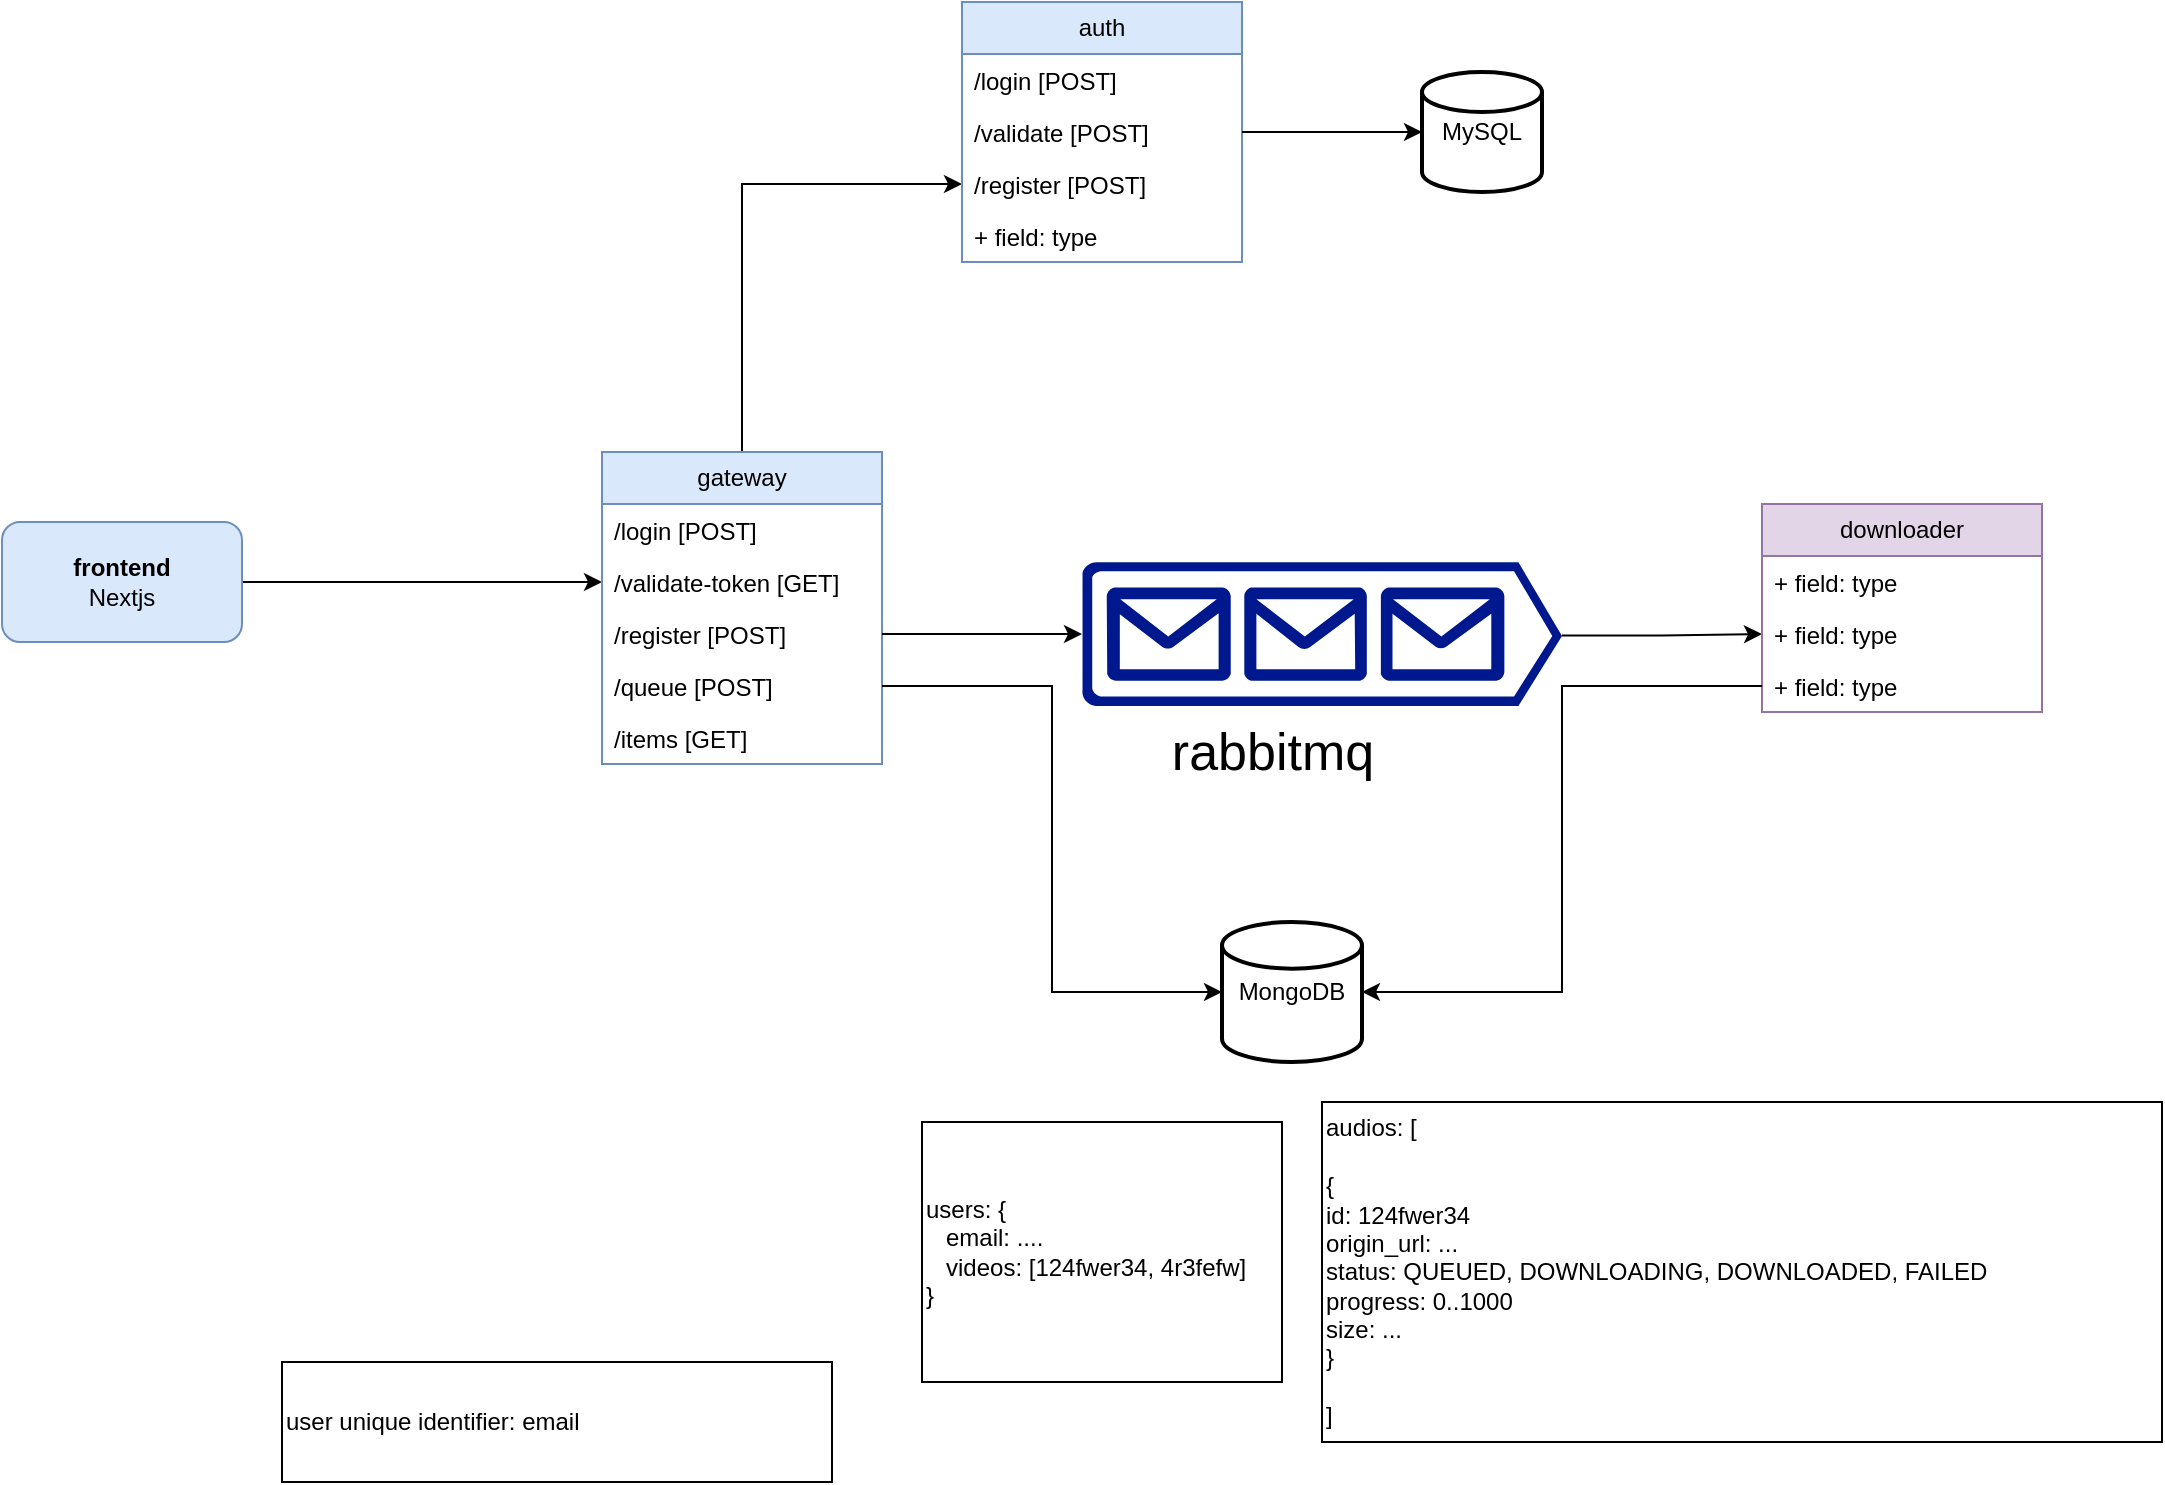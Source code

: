 <mxfile version="21.1.2" type="device">
  <diagram name="Page-1" id="iO0Yo7KRIeubO_wH9Yut">
    <mxGraphModel dx="1182" dy="688" grid="1" gridSize="10" guides="1" tooltips="1" connect="1" arrows="1" fold="1" page="1" pageScale="1" pageWidth="850" pageHeight="1100" math="0" shadow="0">
      <root>
        <mxCell id="0" />
        <mxCell id="1" parent="0" />
        <mxCell id="j_rDPpbYkYHrIjTHlHjP-4" style="edgeStyle=orthogonalEdgeStyle;rounded=0;orthogonalLoop=1;jettySize=auto;html=1;exitX=1;exitY=0.5;exitDx=0;exitDy=0;entryX=0;entryY=0.5;entryDx=0;entryDy=0;" parent="1" source="j_rDPpbYkYHrIjTHlHjP-1" target="qEgH979iWxqcsZPiDeU4-3" edge="1">
          <mxGeometry relative="1" as="geometry">
            <mxPoint x="310" y="400" as="targetPoint" />
          </mxGeometry>
        </mxCell>
        <mxCell id="j_rDPpbYkYHrIjTHlHjP-1" value="&lt;b&gt;frontend&lt;/b&gt;&lt;br&gt;Nextjs" style="rounded=1;whiteSpace=wrap;html=1;fillColor=#dae8fc;strokeColor=#6c8ebf;" parent="1" vertex="1">
          <mxGeometry x="50" y="370" width="120" height="60" as="geometry" />
        </mxCell>
        <mxCell id="qEgH979iWxqcsZPiDeU4-11" style="edgeStyle=orthogonalEdgeStyle;rounded=0;orthogonalLoop=1;jettySize=auto;html=1;exitX=0.5;exitY=0;exitDx=0;exitDy=0;entryX=0;entryY=0.5;entryDx=0;entryDy=0;" parent="1" source="qEgH979iWxqcsZPiDeU4-1" target="qEgH979iWxqcsZPiDeU4-9" edge="1">
          <mxGeometry relative="1" as="geometry">
            <mxPoint x="419.667" y="250" as="targetPoint" />
          </mxGeometry>
        </mxCell>
        <mxCell id="qEgH979iWxqcsZPiDeU4-1" value="gateway" style="swimlane;fontStyle=0;childLayout=stackLayout;horizontal=1;startSize=26;fillColor=#dae8fc;horizontalStack=0;resizeParent=1;resizeParentMax=0;resizeLast=0;collapsible=1;marginBottom=0;whiteSpace=wrap;html=1;strokeColor=#6c8ebf;" parent="1" vertex="1">
          <mxGeometry x="350" y="335" width="140" height="156" as="geometry" />
        </mxCell>
        <mxCell id="qEgH979iWxqcsZPiDeU4-2" value="/login [POST]" style="text;strokeColor=none;fillColor=none;align=left;verticalAlign=top;spacingLeft=4;spacingRight=4;overflow=hidden;rotatable=0;points=[[0,0.5],[1,0.5]];portConstraint=eastwest;whiteSpace=wrap;html=1;" parent="qEgH979iWxqcsZPiDeU4-1" vertex="1">
          <mxGeometry y="26" width="140" height="26" as="geometry" />
        </mxCell>
        <mxCell id="qEgH979iWxqcsZPiDeU4-3" value="/validate-token [GET]" style="text;strokeColor=none;fillColor=none;align=left;verticalAlign=top;spacingLeft=4;spacingRight=4;overflow=hidden;rotatable=0;points=[[0,0.5],[1,0.5]];portConstraint=eastwest;whiteSpace=wrap;html=1;" parent="qEgH979iWxqcsZPiDeU4-1" vertex="1">
          <mxGeometry y="52" width="140" height="26" as="geometry" />
        </mxCell>
        <mxCell id="qEgH979iWxqcsZPiDeU4-5" value="/register [POST]" style="text;strokeColor=none;fillColor=none;align=left;verticalAlign=top;spacingLeft=4;spacingRight=4;overflow=hidden;rotatable=0;points=[[0,0.5],[1,0.5]];portConstraint=eastwest;whiteSpace=wrap;html=1;" parent="qEgH979iWxqcsZPiDeU4-1" vertex="1">
          <mxGeometry y="78" width="140" height="26" as="geometry" />
        </mxCell>
        <mxCell id="qEgH979iWxqcsZPiDeU4-4" value="/queue [POST]" style="text;strokeColor=none;fillColor=none;align=left;verticalAlign=top;spacingLeft=4;spacingRight=4;overflow=hidden;rotatable=0;points=[[0,0.5],[1,0.5]];portConstraint=eastwest;whiteSpace=wrap;html=1;" parent="qEgH979iWxqcsZPiDeU4-1" vertex="1">
          <mxGeometry y="104" width="140" height="26" as="geometry" />
        </mxCell>
        <mxCell id="qEgH979iWxqcsZPiDeU4-25" value="/items [GET]" style="text;strokeColor=none;fillColor=none;align=left;verticalAlign=top;spacingLeft=4;spacingRight=4;overflow=hidden;rotatable=0;points=[[0,0.5],[1,0.5]];portConstraint=eastwest;whiteSpace=wrap;html=1;" parent="qEgH979iWxqcsZPiDeU4-1" vertex="1">
          <mxGeometry y="130" width="140" height="26" as="geometry" />
        </mxCell>
        <mxCell id="qEgH979iWxqcsZPiDeU4-6" value="auth" style="swimlane;fontStyle=0;childLayout=stackLayout;horizontal=1;startSize=26;fillColor=#dae8fc;horizontalStack=0;resizeParent=1;resizeParentMax=0;resizeLast=0;collapsible=1;marginBottom=0;whiteSpace=wrap;html=1;strokeColor=#6c8ebf;" parent="1" vertex="1">
          <mxGeometry x="530" y="110" width="140" height="130" as="geometry" />
        </mxCell>
        <mxCell id="qEgH979iWxqcsZPiDeU4-7" value="/login [POST]" style="text;strokeColor=none;fillColor=none;align=left;verticalAlign=top;spacingLeft=4;spacingRight=4;overflow=hidden;rotatable=0;points=[[0,0.5],[1,0.5]];portConstraint=eastwest;whiteSpace=wrap;html=1;" parent="qEgH979iWxqcsZPiDeU4-6" vertex="1">
          <mxGeometry y="26" width="140" height="26" as="geometry" />
        </mxCell>
        <mxCell id="qEgH979iWxqcsZPiDeU4-8" value="/validate [POST]" style="text;strokeColor=none;fillColor=none;align=left;verticalAlign=top;spacingLeft=4;spacingRight=4;overflow=hidden;rotatable=0;points=[[0,0.5],[1,0.5]];portConstraint=eastwest;whiteSpace=wrap;html=1;" parent="qEgH979iWxqcsZPiDeU4-6" vertex="1">
          <mxGeometry y="52" width="140" height="26" as="geometry" />
        </mxCell>
        <mxCell id="qEgH979iWxqcsZPiDeU4-9" value="/register [POST]" style="text;strokeColor=none;fillColor=none;align=left;verticalAlign=top;spacingLeft=4;spacingRight=4;overflow=hidden;rotatable=0;points=[[0,0.5],[1,0.5]];portConstraint=eastwest;whiteSpace=wrap;html=1;" parent="qEgH979iWxqcsZPiDeU4-6" vertex="1">
          <mxGeometry y="78" width="140" height="26" as="geometry" />
        </mxCell>
        <mxCell id="qEgH979iWxqcsZPiDeU4-10" value="+ field: type" style="text;strokeColor=none;fillColor=none;align=left;verticalAlign=top;spacingLeft=4;spacingRight=4;overflow=hidden;rotatable=0;points=[[0,0.5],[1,0.5]];portConstraint=eastwest;whiteSpace=wrap;html=1;" parent="qEgH979iWxqcsZPiDeU4-6" vertex="1">
          <mxGeometry y="104" width="140" height="26" as="geometry" />
        </mxCell>
        <mxCell id="qEgH979iWxqcsZPiDeU4-12" value="MySQL" style="strokeWidth=2;html=1;shape=mxgraph.flowchart.database;whiteSpace=wrap;" parent="1" vertex="1">
          <mxGeometry x="760" y="145" width="60" height="60" as="geometry" />
        </mxCell>
        <mxCell id="qEgH979iWxqcsZPiDeU4-13" style="edgeStyle=orthogonalEdgeStyle;rounded=0;orthogonalLoop=1;jettySize=auto;html=1;exitX=1;exitY=0.5;exitDx=0;exitDy=0;" parent="1" source="qEgH979iWxqcsZPiDeU4-8" target="qEgH979iWxqcsZPiDeU4-12" edge="1">
          <mxGeometry relative="1" as="geometry" />
        </mxCell>
        <mxCell id="qEgH979iWxqcsZPiDeU4-20" style="edgeStyle=orthogonalEdgeStyle;rounded=0;orthogonalLoop=1;jettySize=auto;html=1;exitX=1;exitY=0.51;exitDx=0;exitDy=0;exitPerimeter=0;entryX=0;entryY=0.5;entryDx=0;entryDy=0;" parent="1" source="qEgH979iWxqcsZPiDeU4-14" target="qEgH979iWxqcsZPiDeU4-18" edge="1">
          <mxGeometry relative="1" as="geometry" />
        </mxCell>
        <mxCell id="qEgH979iWxqcsZPiDeU4-14" value="" style="sketch=0;aspect=fixed;pointerEvents=1;shadow=0;dashed=0;html=1;strokeColor=none;labelPosition=center;verticalLabelPosition=bottom;verticalAlign=top;align=center;fillColor=#00188D;shape=mxgraph.azure.queue_generic" parent="1" vertex="1">
          <mxGeometry x="590" y="390" width="240" height="72" as="geometry" />
        </mxCell>
        <mxCell id="qEgH979iWxqcsZPiDeU4-15" style="edgeStyle=orthogonalEdgeStyle;rounded=0;orthogonalLoop=1;jettySize=auto;html=1;exitX=1;exitY=0.5;exitDx=0;exitDy=0;entryX=0;entryY=0.5;entryDx=0;entryDy=0;entryPerimeter=0;" parent="1" source="qEgH979iWxqcsZPiDeU4-5" target="qEgH979iWxqcsZPiDeU4-14" edge="1">
          <mxGeometry relative="1" as="geometry" />
        </mxCell>
        <mxCell id="qEgH979iWxqcsZPiDeU4-16" value="downloader" style="swimlane;fontStyle=0;childLayout=stackLayout;horizontal=1;startSize=26;fillColor=#e1d5e7;horizontalStack=0;resizeParent=1;resizeParentMax=0;resizeLast=0;collapsible=1;marginBottom=0;whiteSpace=wrap;html=1;strokeColor=#9673a6;" parent="1" vertex="1">
          <mxGeometry x="930" y="361" width="140" height="104" as="geometry" />
        </mxCell>
        <mxCell id="qEgH979iWxqcsZPiDeU4-17" value="+ field: type" style="text;strokeColor=none;fillColor=none;align=left;verticalAlign=top;spacingLeft=4;spacingRight=4;overflow=hidden;rotatable=0;points=[[0,0.5],[1,0.5]];portConstraint=eastwest;whiteSpace=wrap;html=1;" parent="qEgH979iWxqcsZPiDeU4-16" vertex="1">
          <mxGeometry y="26" width="140" height="26" as="geometry" />
        </mxCell>
        <mxCell id="qEgH979iWxqcsZPiDeU4-18" value="+ field: type" style="text;strokeColor=none;fillColor=none;align=left;verticalAlign=top;spacingLeft=4;spacingRight=4;overflow=hidden;rotatable=0;points=[[0,0.5],[1,0.5]];portConstraint=eastwest;whiteSpace=wrap;html=1;" parent="qEgH979iWxqcsZPiDeU4-16" vertex="1">
          <mxGeometry y="52" width="140" height="26" as="geometry" />
        </mxCell>
        <mxCell id="qEgH979iWxqcsZPiDeU4-19" value="+ field: type" style="text;strokeColor=none;fillColor=none;align=left;verticalAlign=top;spacingLeft=4;spacingRight=4;overflow=hidden;rotatable=0;points=[[0,0.5],[1,0.5]];portConstraint=eastwest;whiteSpace=wrap;html=1;" parent="qEgH979iWxqcsZPiDeU4-16" vertex="1">
          <mxGeometry y="78" width="140" height="26" as="geometry" />
        </mxCell>
        <mxCell id="qEgH979iWxqcsZPiDeU4-21" value="&lt;font style=&quot;font-size: 26px;&quot;&gt;rabbitmq&lt;/font&gt;" style="text;html=1;align=center;verticalAlign=middle;resizable=0;points=[];autosize=1;strokeColor=none;fillColor=none;" parent="1" vertex="1">
          <mxGeometry x="625" y="465" width="120" height="40" as="geometry" />
        </mxCell>
        <mxCell id="qEgH979iWxqcsZPiDeU4-22" value="MongoDB" style="strokeWidth=2;html=1;shape=mxgraph.flowchart.database;whiteSpace=wrap;" parent="1" vertex="1">
          <mxGeometry x="660" y="570" width="70" height="70" as="geometry" />
        </mxCell>
        <mxCell id="qEgH979iWxqcsZPiDeU4-23" style="edgeStyle=orthogonalEdgeStyle;rounded=0;orthogonalLoop=1;jettySize=auto;html=1;exitX=1;exitY=0.5;exitDx=0;exitDy=0;entryX=0;entryY=0.5;entryDx=0;entryDy=0;entryPerimeter=0;" parent="1" source="qEgH979iWxqcsZPiDeU4-4" target="qEgH979iWxqcsZPiDeU4-22" edge="1">
          <mxGeometry relative="1" as="geometry" />
        </mxCell>
        <mxCell id="qEgH979iWxqcsZPiDeU4-24" style="edgeStyle=orthogonalEdgeStyle;rounded=0;orthogonalLoop=1;jettySize=auto;html=1;exitX=0;exitY=0.5;exitDx=0;exitDy=0;entryX=1;entryY=0.5;entryDx=0;entryDy=0;entryPerimeter=0;" parent="1" source="qEgH979iWxqcsZPiDeU4-19" target="qEgH979iWxqcsZPiDeU4-22" edge="1">
          <mxGeometry relative="1" as="geometry" />
        </mxCell>
        <mxCell id="3z-VDQ982mw2xE0c3GVm-1" value="user unique identifier: email" style="rounded=0;whiteSpace=wrap;html=1;align=left;" vertex="1" parent="1">
          <mxGeometry x="190" y="790" width="275" height="60" as="geometry" />
        </mxCell>
        <mxCell id="3z-VDQ982mw2xE0c3GVm-2" value="users: {&lt;br&gt;&amp;nbsp; &amp;nbsp;email: ....&lt;br&gt;&amp;nbsp; &amp;nbsp;videos: [124fwer34, 4r3fefw]&lt;br&gt;}" style="rounded=0;whiteSpace=wrap;html=1;align=left;" vertex="1" parent="1">
          <mxGeometry x="510" y="670" width="180" height="130" as="geometry" />
        </mxCell>
        <mxCell id="3z-VDQ982mw2xE0c3GVm-3" value="audios: [&lt;br&gt;&lt;br&gt;{&lt;br&gt;id: 124fwer34&lt;br&gt;origin_url: ...&lt;br&gt;status: QUEUED, DOWNLOADING, DOWNLOADED, FAILED&lt;br&gt;progress: 0..1000&lt;br&gt;size: ...&lt;br&gt;}&lt;br&gt;&lt;br&gt;]" style="rounded=0;whiteSpace=wrap;html=1;align=left;" vertex="1" parent="1">
          <mxGeometry x="710" y="660" width="420" height="170" as="geometry" />
        </mxCell>
      </root>
    </mxGraphModel>
  </diagram>
</mxfile>
